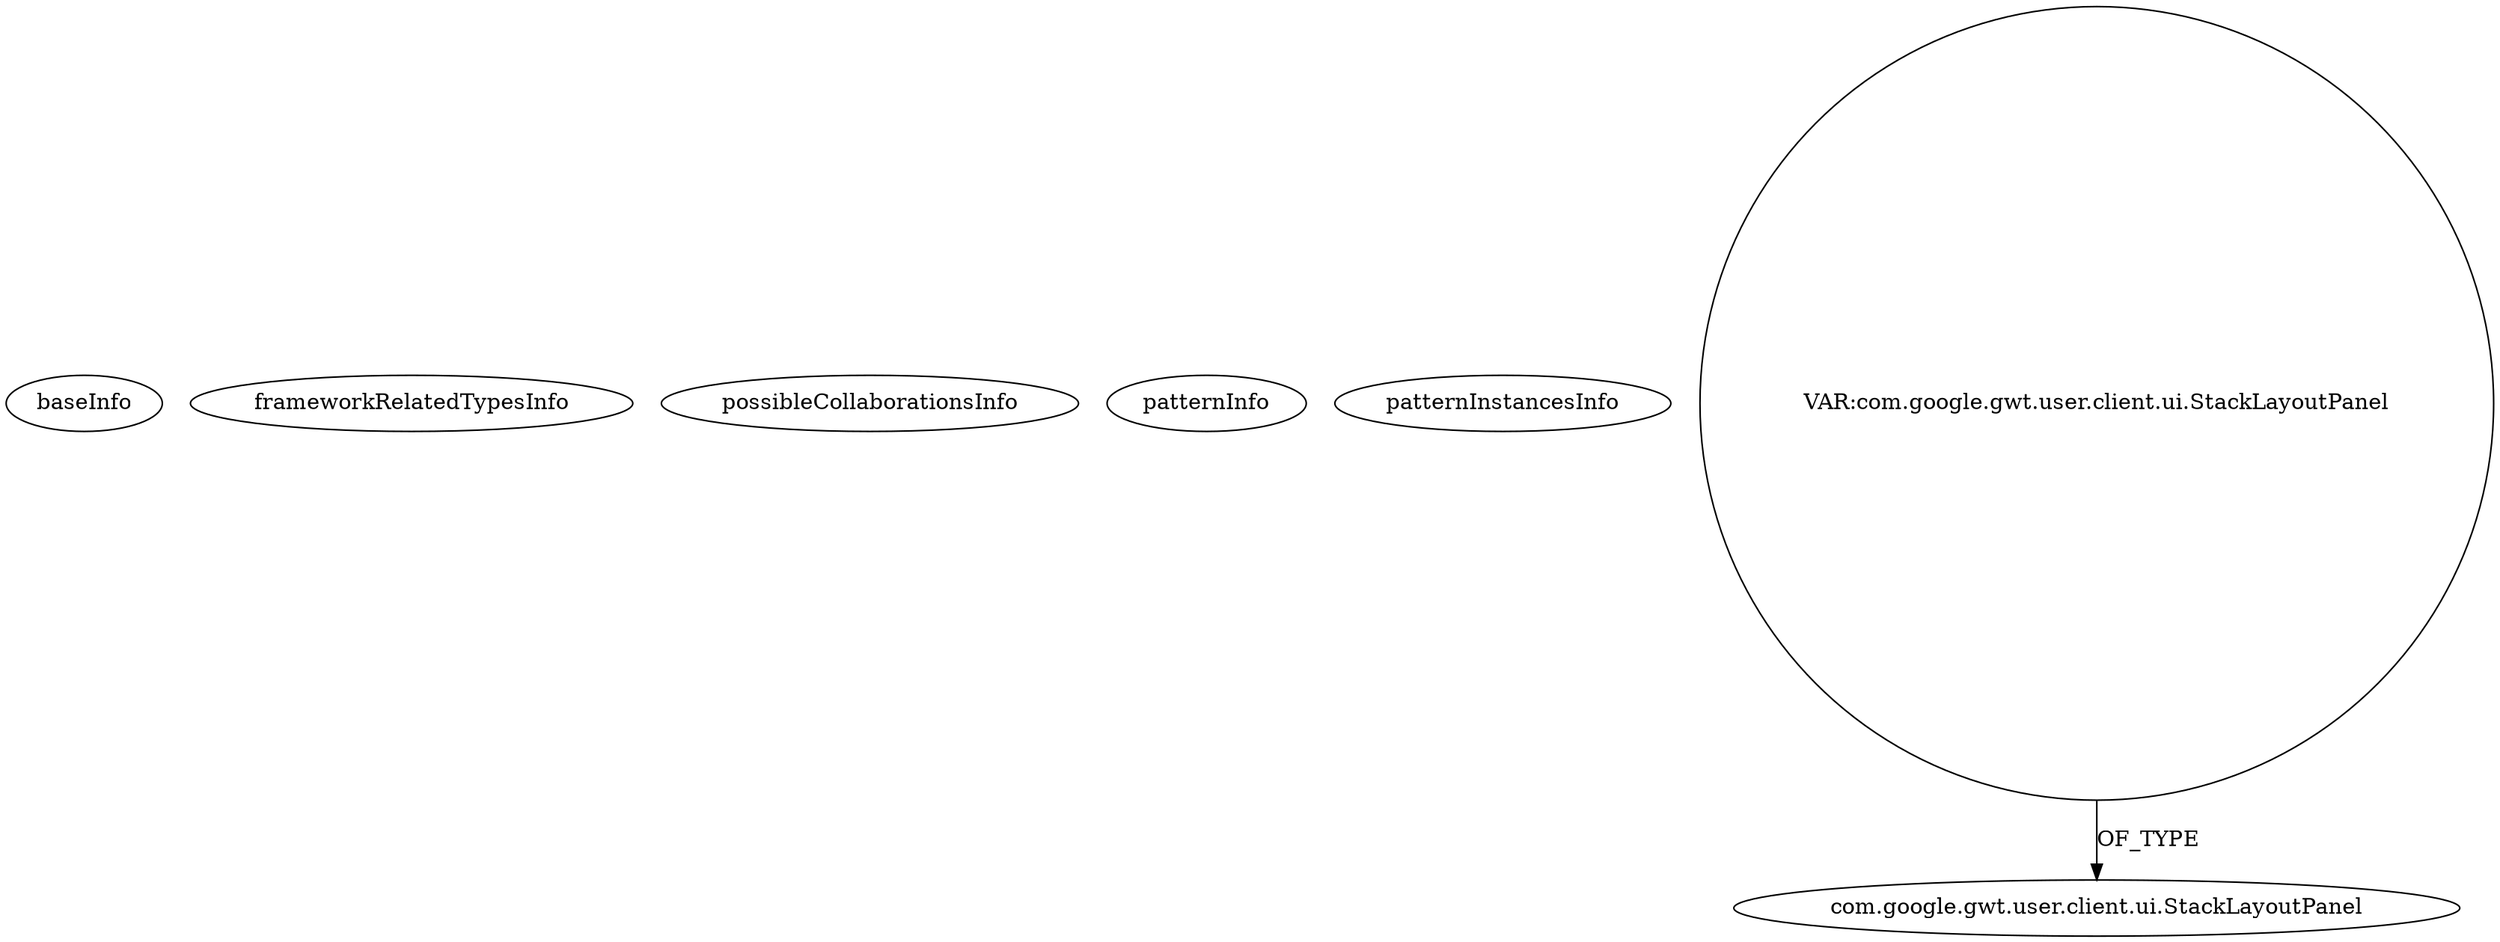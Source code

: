 digraph {
baseInfo[graphId=1206,category="pattern",isAnonymous=false,possibleRelation=false]
frameworkRelatedTypesInfo[]
possibleCollaborationsInfo[]
patternInfo[frequency=2.0,patternRootClient=null]
patternInstancesInfo[0="MainMain-ChatCafeine~/MainMain-ChatCafeine/ChatCafeine-master/ChatCafeine/src/sources/client/vue/administration/AdminPanel.java~AdminPanel~204",1="akjava-GWT-Hangouts~/akjava-GWT-Hangouts/GWT-Hangouts-master/apps/sound-player/src/com/akjava/gwt/hangout/soundplayer/client/HangoutSoundPlayer.java~HangoutSoundPlayer~561"]
13[label="com.google.gwt.user.client.ui.StackLayoutPanel",vertexType="FRAMEWORK_CLASS_TYPE",isFrameworkType=false]
221[label="VAR:com.google.gwt.user.client.ui.StackLayoutPanel",vertexType="VARIABLE_EXPRESION",isFrameworkType=false,shape=circle]
221->13[label="OF_TYPE"]
}
